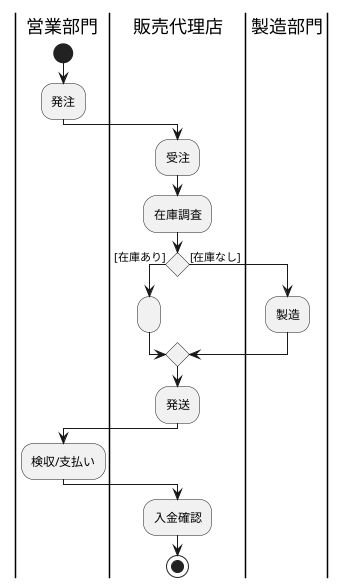 @startuml 演習7-2
|営業部門|
|販売代理店|
|製造部門|

|営業部門|
start
:発注;
|営業部門|
|販売代理店|
:受注;
:在庫調査;
if () is ([在庫あり]) then
:;
else ([在庫なし])
|製造部門|
:製造;
endif
|販売代理店|
:発送;
|販売代理店|
|営業部門|
:検収/支払い;
|営業部門|
|販売代理店|
:入金確認;
|販売代理店|
stop
@enduml
